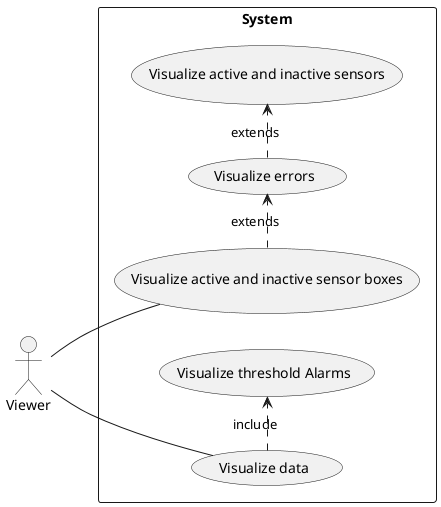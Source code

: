 @startuml
'https://plantuml.com/sequence-diagram

'UCD -------------------------
left to right direction

rectangle System as System {
  usecase "Visualize active and inactive sensor boxes" as UC1

  usecase "Visualize errors" as UC2
  usecase "Visualize active and inactive sensors" as UC3

  usecase "Visualize data" as UC12
  usecase "Visualize threshold Alarms" as UC22
}

(UC1) .> (UC2) : extends
(UC2) .> (UC3) : extends

'UCD2 ------------------------
actor "Viewer" as School

School -- UC12
School -- UC1
(UC12) .> (UC22) : include

@enduml